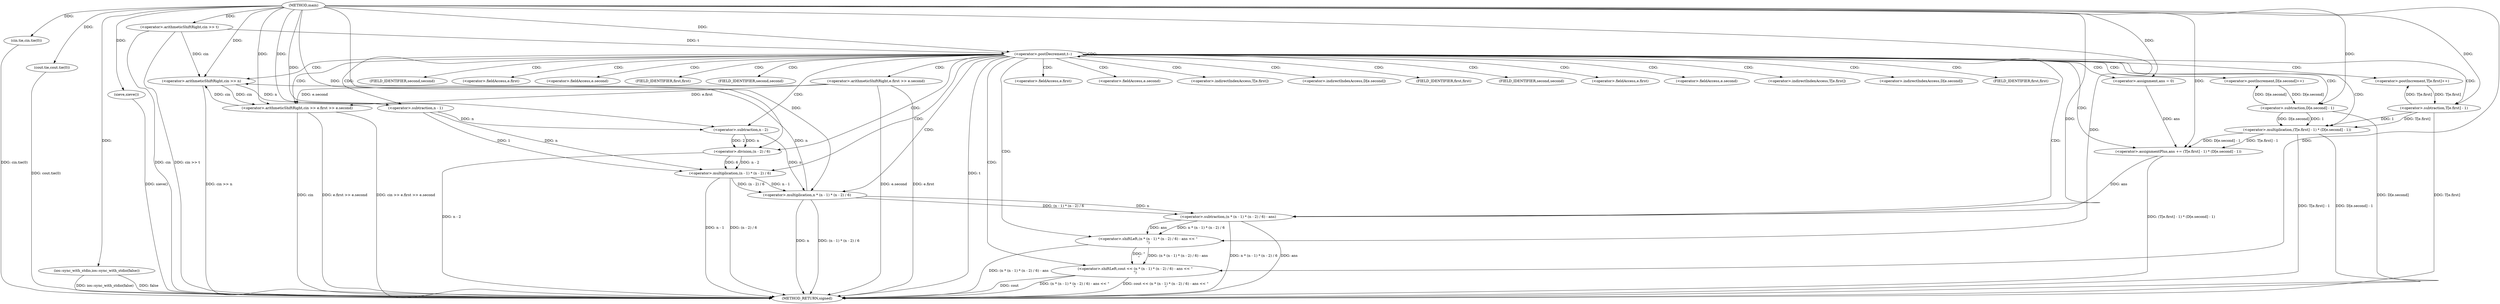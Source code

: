 digraph "main" {  
"1000501" [label = "(METHOD,main)" ]
"1000589" [label = "(METHOD_RETURN,signed)" ]
"1000503" [label = "(cin.tie,cin.tie(0))" ]
"1000505" [label = "(cout.tie,cout.tie(0))" ]
"1000507" [label = "(ios::sync_with_stdio,ios::sync_with_stdio(false))" ]
"1000509" [label = "(sieve,sieve())" ]
"1000511" [label = "(<operator>.arithmeticShiftRight,cin >> t)" ]
"1000515" [label = "(<operator>.postDecrement,t--)" ]
"1000519" [label = "(<operator>.arithmeticShiftRight,cin >> n)" ]
"1000550" [label = "(<operator>.assignment,ans = 0)" ]
"1000572" [label = "(<operator>.shiftLeft,cout << (n * (n - 1) * (n - 2) / 6) - ans << \"\n\")" ]
"1000527" [label = "(<operator>.arithmeticShiftRight,cin >> e.first >> e.second)" ]
"1000555" [label = "(<operator>.assignmentPlus,ans += (T[e.first] - 1) * (D[e.second] - 1))" ]
"1000537" [label = "(<operator>.postIncrement,T[e.first]++)" ]
"1000543" [label = "(<operator>.postIncrement,D[e.second]++)" ]
"1000574" [label = "(<operator>.shiftLeft,(n * (n - 1) * (n - 2) / 6) - ans << \"\n\")" ]
"1000529" [label = "(<operator>.arithmeticShiftRight,e.first >> e.second)" ]
"1000557" [label = "(<operator>.multiplication,(T[e.first] - 1) * (D[e.second] - 1))" ]
"1000575" [label = "(<operator>.subtraction,(n * (n - 1) * (n - 2) / 6) - ans)" ]
"1000558" [label = "(<operator>.subtraction,T[e.first] - 1)" ]
"1000565" [label = "(<operator>.subtraction,D[e.second] - 1)" ]
"1000576" [label = "(<operator>.multiplication,n * (n - 1) * (n - 2) / 6)" ]
"1000578" [label = "(<operator>.multiplication,(n - 1) * (n - 2) / 6)" ]
"1000579" [label = "(<operator>.subtraction,n - 1)" ]
"1000582" [label = "(<operator>.division,(n - 2) / 6)" ]
"1000583" [label = "(<operator>.subtraction,n - 2)" ]
"1000530" [label = "(<operator>.fieldAccess,e.first)" ]
"1000533" [label = "(<operator>.fieldAccess,e.second)" ]
"1000538" [label = "(<operator>.indirectIndexAccess,T[e.first])" ]
"1000544" [label = "(<operator>.indirectIndexAccess,D[e.second])" ]
"1000532" [label = "(FIELD_IDENTIFIER,first,first)" ]
"1000535" [label = "(FIELD_IDENTIFIER,second,second)" ]
"1000540" [label = "(<operator>.fieldAccess,e.first)" ]
"1000546" [label = "(<operator>.fieldAccess,e.second)" ]
"1000559" [label = "(<operator>.indirectIndexAccess,T[e.first])" ]
"1000566" [label = "(<operator>.indirectIndexAccess,D[e.second])" ]
"1000542" [label = "(FIELD_IDENTIFIER,first,first)" ]
"1000548" [label = "(FIELD_IDENTIFIER,second,second)" ]
"1000561" [label = "(<operator>.fieldAccess,e.first)" ]
"1000568" [label = "(<operator>.fieldAccess,e.second)" ]
"1000563" [label = "(FIELD_IDENTIFIER,first,first)" ]
"1000570" [label = "(FIELD_IDENTIFIER,second,second)" ]
  "1000503" -> "1000589"  [ label = "DDG: cin.tie(0)"] 
  "1000505" -> "1000589"  [ label = "DDG: cout.tie(0)"] 
  "1000507" -> "1000589"  [ label = "DDG: ios::sync_with_stdio(false)"] 
  "1000509" -> "1000589"  [ label = "DDG: sieve()"] 
  "1000511" -> "1000589"  [ label = "DDG: cin"] 
  "1000511" -> "1000589"  [ label = "DDG: cin >> t"] 
  "1000515" -> "1000589"  [ label = "DDG: t"] 
  "1000519" -> "1000589"  [ label = "DDG: cin >> n"] 
  "1000527" -> "1000589"  [ label = "DDG: cin"] 
  "1000529" -> "1000589"  [ label = "DDG: e.first"] 
  "1000529" -> "1000589"  [ label = "DDG: e.second"] 
  "1000527" -> "1000589"  [ label = "DDG: e.first >> e.second"] 
  "1000527" -> "1000589"  [ label = "DDG: cin >> e.first >> e.second"] 
  "1000558" -> "1000589"  [ label = "DDG: T[e.first]"] 
  "1000557" -> "1000589"  [ label = "DDG: T[e.first] - 1"] 
  "1000565" -> "1000589"  [ label = "DDG: D[e.second]"] 
  "1000557" -> "1000589"  [ label = "DDG: D[e.second] - 1"] 
  "1000555" -> "1000589"  [ label = "DDG: (T[e.first] - 1) * (D[e.second] - 1)"] 
  "1000576" -> "1000589"  [ label = "DDG: n"] 
  "1000578" -> "1000589"  [ label = "DDG: n - 1"] 
  "1000582" -> "1000589"  [ label = "DDG: n - 2"] 
  "1000578" -> "1000589"  [ label = "DDG: (n - 2) / 6"] 
  "1000576" -> "1000589"  [ label = "DDG: (n - 1) * (n - 2) / 6"] 
  "1000575" -> "1000589"  [ label = "DDG: n * (n - 1) * (n - 2) / 6"] 
  "1000575" -> "1000589"  [ label = "DDG: ans"] 
  "1000574" -> "1000589"  [ label = "DDG: (n * (n - 1) * (n - 2) / 6) - ans"] 
  "1000572" -> "1000589"  [ label = "DDG: (n * (n - 1) * (n - 2) / 6) - ans << \"\n\""] 
  "1000572" -> "1000589"  [ label = "DDG: cout << (n * (n - 1) * (n - 2) / 6) - ans << \"\n\""] 
  "1000572" -> "1000589"  [ label = "DDG: cout"] 
  "1000507" -> "1000589"  [ label = "DDG: false"] 
  "1000501" -> "1000509"  [ label = "DDG: "] 
  "1000501" -> "1000503"  [ label = "DDG: "] 
  "1000501" -> "1000505"  [ label = "DDG: "] 
  "1000501" -> "1000507"  [ label = "DDG: "] 
  "1000501" -> "1000511"  [ label = "DDG: "] 
  "1000511" -> "1000515"  [ label = "DDG: t"] 
  "1000501" -> "1000515"  [ label = "DDG: "] 
  "1000501" -> "1000550"  [ label = "DDG: "] 
  "1000511" -> "1000519"  [ label = "DDG: cin"] 
  "1000527" -> "1000519"  [ label = "DDG: cin"] 
  "1000501" -> "1000519"  [ label = "DDG: "] 
  "1000576" -> "1000519"  [ label = "DDG: n"] 
  "1000557" -> "1000555"  [ label = "DDG: D[e.second] - 1"] 
  "1000557" -> "1000555"  [ label = "DDG: T[e.first] - 1"] 
  "1000501" -> "1000572"  [ label = "DDG: "] 
  "1000574" -> "1000572"  [ label = "DDG: (n * (n - 1) * (n - 2) / 6) - ans"] 
  "1000574" -> "1000572"  [ label = "DDG: \"\n\""] 
  "1000519" -> "1000527"  [ label = "DDG: cin"] 
  "1000501" -> "1000527"  [ label = "DDG: "] 
  "1000529" -> "1000527"  [ label = "DDG: e.second"] 
  "1000529" -> "1000527"  [ label = "DDG: e.first"] 
  "1000550" -> "1000555"  [ label = "DDG: ans"] 
  "1000501" -> "1000555"  [ label = "DDG: "] 
  "1000575" -> "1000574"  [ label = "DDG: n * (n - 1) * (n - 2) / 6"] 
  "1000575" -> "1000574"  [ label = "DDG: ans"] 
  "1000501" -> "1000574"  [ label = "DDG: "] 
  "1000558" -> "1000537"  [ label = "DDG: T[e.first]"] 
  "1000565" -> "1000543"  [ label = "DDG: D[e.second]"] 
  "1000558" -> "1000557"  [ label = "DDG: T[e.first]"] 
  "1000558" -> "1000557"  [ label = "DDG: 1"] 
  "1000565" -> "1000557"  [ label = "DDG: 1"] 
  "1000565" -> "1000557"  [ label = "DDG: D[e.second]"] 
  "1000576" -> "1000575"  [ label = "DDG: (n - 1) * (n - 2) / 6"] 
  "1000576" -> "1000575"  [ label = "DDG: n"] 
  "1000555" -> "1000575"  [ label = "DDG: ans"] 
  "1000501" -> "1000575"  [ label = "DDG: "] 
  "1000537" -> "1000558"  [ label = "DDG: T[e.first]"] 
  "1000501" -> "1000558"  [ label = "DDG: "] 
  "1000543" -> "1000565"  [ label = "DDG: D[e.second]"] 
  "1000501" -> "1000565"  [ label = "DDG: "] 
  "1000583" -> "1000576"  [ label = "DDG: n"] 
  "1000501" -> "1000576"  [ label = "DDG: "] 
  "1000578" -> "1000576"  [ label = "DDG: n - 1"] 
  "1000578" -> "1000576"  [ label = "DDG: (n - 2) / 6"] 
  "1000579" -> "1000578"  [ label = "DDG: n"] 
  "1000579" -> "1000578"  [ label = "DDG: 1"] 
  "1000582" -> "1000578"  [ label = "DDG: n - 2"] 
  "1000582" -> "1000578"  [ label = "DDG: 6"] 
  "1000519" -> "1000579"  [ label = "DDG: n"] 
  "1000501" -> "1000579"  [ label = "DDG: "] 
  "1000583" -> "1000582"  [ label = "DDG: n"] 
  "1000583" -> "1000582"  [ label = "DDG: 2"] 
  "1000501" -> "1000582"  [ label = "DDG: "] 
  "1000579" -> "1000583"  [ label = "DDG: n"] 
  "1000501" -> "1000583"  [ label = "DDG: "] 
  "1000515" -> "1000530"  [ label = "CDG: "] 
  "1000515" -> "1000555"  [ label = "CDG: "] 
  "1000515" -> "1000538"  [ label = "CDG: "] 
  "1000515" -> "1000550"  [ label = "CDG: "] 
  "1000515" -> "1000579"  [ label = "CDG: "] 
  "1000515" -> "1000532"  [ label = "CDG: "] 
  "1000515" -> "1000537"  [ label = "CDG: "] 
  "1000515" -> "1000533"  [ label = "CDG: "] 
  "1000515" -> "1000568"  [ label = "CDG: "] 
  "1000515" -> "1000543"  [ label = "CDG: "] 
  "1000515" -> "1000544"  [ label = "CDG: "] 
  "1000515" -> "1000540"  [ label = "CDG: "] 
  "1000515" -> "1000570"  [ label = "CDG: "] 
  "1000515" -> "1000529"  [ label = "CDG: "] 
  "1000515" -> "1000576"  [ label = "CDG: "] 
  "1000515" -> "1000572"  [ label = "CDG: "] 
  "1000515" -> "1000561"  [ label = "CDG: "] 
  "1000515" -> "1000535"  [ label = "CDG: "] 
  "1000515" -> "1000582"  [ label = "CDG: "] 
  "1000515" -> "1000548"  [ label = "CDG: "] 
  "1000515" -> "1000563"  [ label = "CDG: "] 
  "1000515" -> "1000546"  [ label = "CDG: "] 
  "1000515" -> "1000557"  [ label = "CDG: "] 
  "1000515" -> "1000519"  [ label = "CDG: "] 
  "1000515" -> "1000565"  [ label = "CDG: "] 
  "1000515" -> "1000566"  [ label = "CDG: "] 
  "1000515" -> "1000578"  [ label = "CDG: "] 
  "1000515" -> "1000515"  [ label = "CDG: "] 
  "1000515" -> "1000558"  [ label = "CDG: "] 
  "1000515" -> "1000575"  [ label = "CDG: "] 
  "1000515" -> "1000559"  [ label = "CDG: "] 
  "1000515" -> "1000583"  [ label = "CDG: "] 
  "1000515" -> "1000542"  [ label = "CDG: "] 
  "1000515" -> "1000527"  [ label = "CDG: "] 
  "1000515" -> "1000574"  [ label = "CDG: "] 
}

